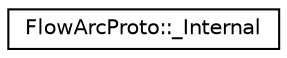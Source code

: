 digraph "Graphical Class Hierarchy"
{
 // LATEX_PDF_SIZE
  edge [fontname="Helvetica",fontsize="10",labelfontname="Helvetica",labelfontsize="10"];
  node [fontname="Helvetica",fontsize="10",shape=record];
  rankdir="LR";
  Node0 [label="FlowArcProto::_Internal",height=0.2,width=0.4,color="black", fillcolor="white", style="filled",URL="$classoperations__research_1_1_flow_arc_proto_1_1___internal.html",tooltip=" "];
}
